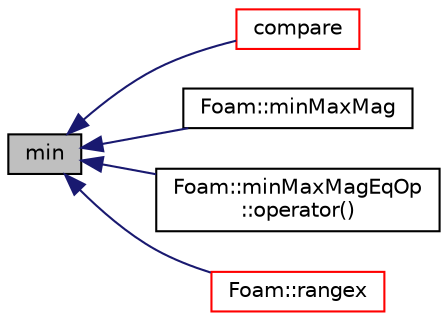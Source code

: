 digraph "min"
{
  bgcolor="transparent";
  edge [fontname="Helvetica",fontsize="10",labelfontname="Helvetica",labelfontsize="10"];
  node [fontname="Helvetica",fontsize="10",shape=record];
  rankdir="LR";
  Node1 [label="min",height=0.2,width=0.4,color="black", fillcolor="grey75", style="filled" fontcolor="black"];
  Node1 -> Node2 [dir="back",color="midnightblue",fontsize="10",style="solid",fontname="Helvetica"];
  Node2 [label="compare",height=0.2,width=0.4,color="red",URL="$classFoam_1_1MinMax.html#aa8756621815de35461b222c523f6194b",tooltip="Compares the min/max range with the specified value. "];
  Node1 -> Node3 [dir="back",color="midnightblue",fontsize="10",style="solid",fontname="Helvetica"];
  Node3 [label="Foam::minMaxMag",height=0.2,width=0.4,color="black",URL="$namespaceFoam.html#a346b7536ba6d78c2fab020de144c4809",tooltip="The min/max magnitudes from a min/max range. "];
  Node1 -> Node4 [dir="back",color="midnightblue",fontsize="10",style="solid",fontname="Helvetica"];
  Node4 [label="Foam::minMaxMagEqOp\l::operator()",height=0.2,width=0.4,color="black",URL="$structFoam_1_1minMaxMagEqOp.html#aa9fb152a1b890712fd93407f2c37f1ec"];
  Node1 -> Node5 [dir="back",color="midnightblue",fontsize="10",style="solid",fontname="Helvetica"];
  Node5 [label="Foam::rangex",height=0.2,width=0.4,color="red",URL="$namespaceFoam.html#af39e0cc6f410865ddd679e67462b9a47",tooltip="A (0-1) range for colouring. "];
}
